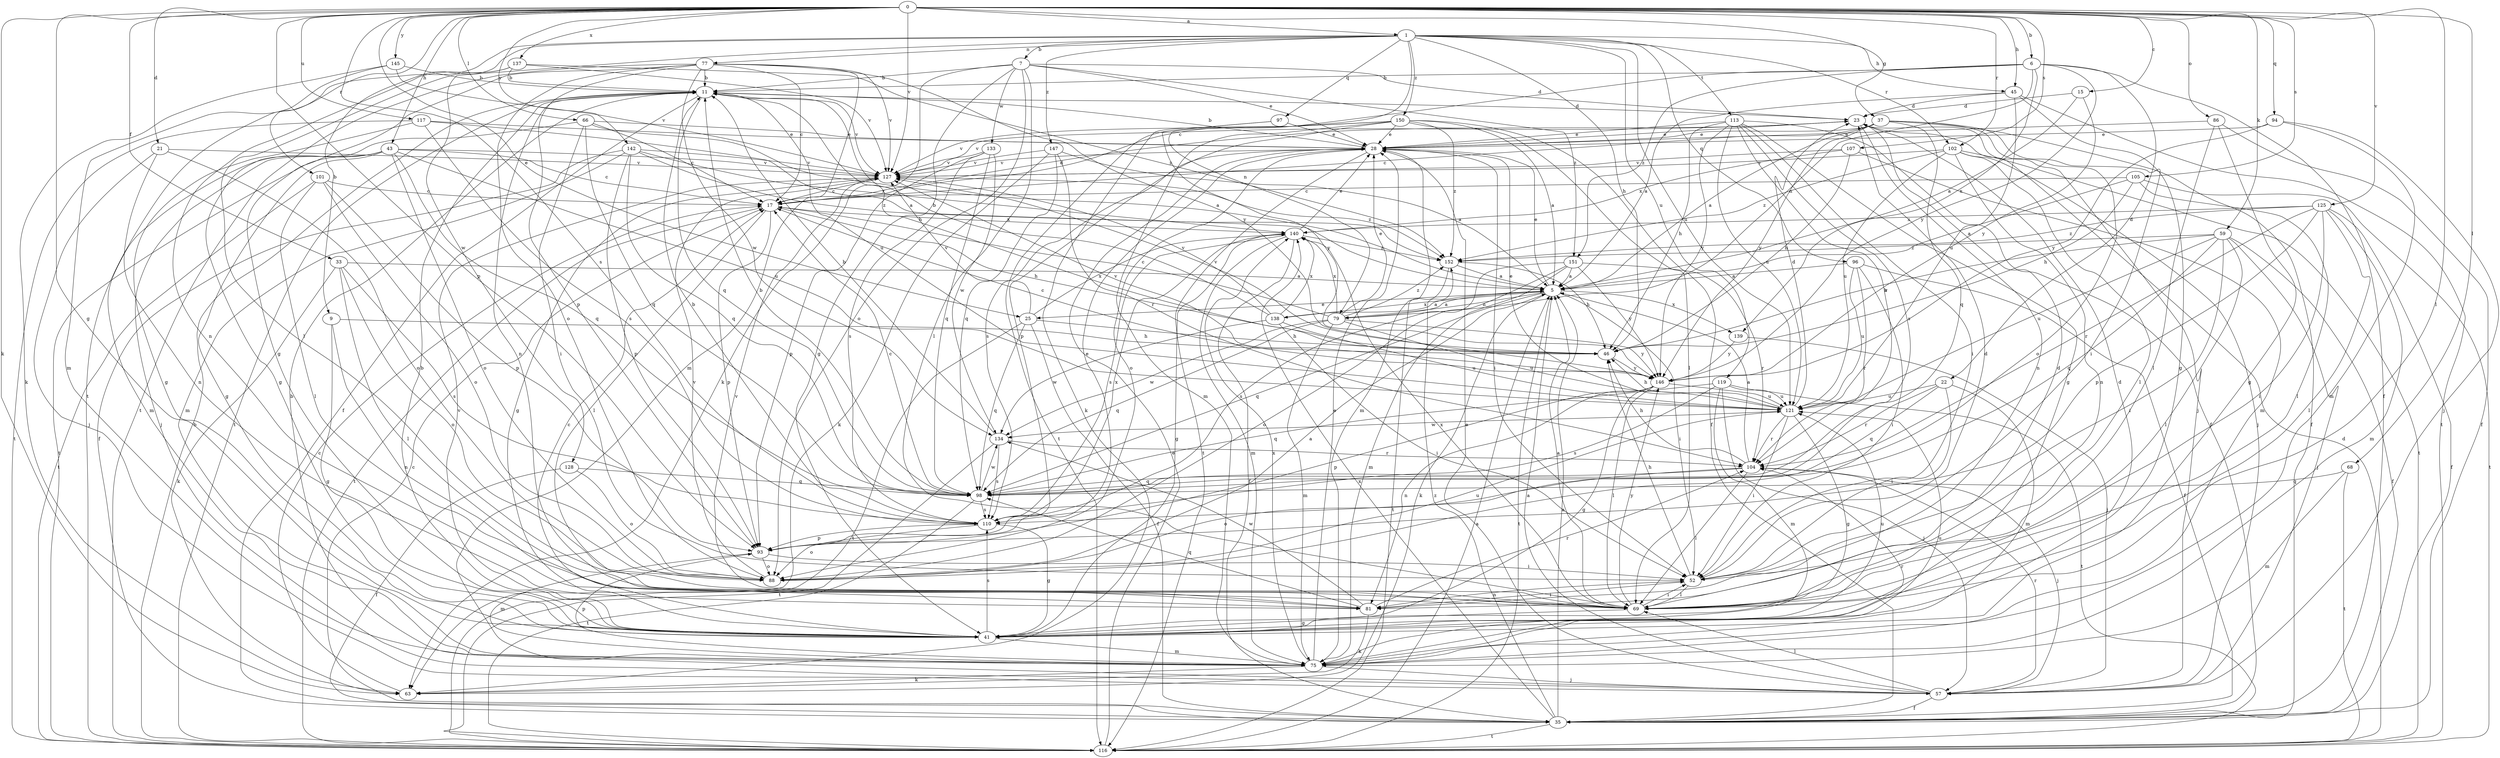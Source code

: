 strict digraph  {
0;
1;
5;
6;
7;
9;
11;
15;
17;
21;
22;
23;
25;
28;
33;
35;
37;
41;
43;
45;
46;
52;
57;
59;
63;
66;
68;
69;
75;
77;
79;
81;
86;
88;
93;
94;
96;
97;
98;
101;
102;
104;
105;
107;
110;
113;
116;
117;
119;
121;
125;
127;
128;
133;
134;
137;
138;
139;
140;
142;
145;
146;
147;
150;
151;
152;
0 -> 1  [label=a];
0 -> 6  [label=b];
0 -> 15  [label=c];
0 -> 21  [label=d];
0 -> 25  [label=e];
0 -> 33  [label=f];
0 -> 37  [label=g];
0 -> 41  [label=g];
0 -> 43  [label=h];
0 -> 45  [label=h];
0 -> 59  [label=k];
0 -> 63  [label=k];
0 -> 66  [label=l];
0 -> 68  [label=l];
0 -> 69  [label=l];
0 -> 86  [label=o];
0 -> 93  [label=p];
0 -> 94  [label=q];
0 -> 101  [label=r];
0 -> 102  [label=r];
0 -> 105  [label=s];
0 -> 107  [label=s];
0 -> 110  [label=s];
0 -> 117  [label=u];
0 -> 125  [label=v];
0 -> 127  [label=v];
0 -> 137  [label=x];
0 -> 142  [label=y];
0 -> 145  [label=y];
1 -> 7  [label=b];
1 -> 9  [label=b];
1 -> 45  [label=h];
1 -> 46  [label=h];
1 -> 77  [label=n];
1 -> 79  [label=n];
1 -> 96  [label=q];
1 -> 97  [label=q];
1 -> 102  [label=r];
1 -> 113  [label=t];
1 -> 116  [label=t];
1 -> 119  [label=u];
1 -> 121  [label=u];
1 -> 128  [label=w];
1 -> 147  [label=z];
1 -> 150  [label=z];
5 -> 25  [label=e];
5 -> 28  [label=e];
5 -> 52  [label=i];
5 -> 63  [label=k];
5 -> 79  [label=n];
5 -> 98  [label=q];
5 -> 116  [label=t];
5 -> 138  [label=x];
5 -> 139  [label=x];
6 -> 11  [label=b];
6 -> 17  [label=c];
6 -> 22  [label=d];
6 -> 35  [label=f];
6 -> 79  [label=n];
6 -> 139  [label=x];
6 -> 146  [label=y];
6 -> 151  [label=z];
7 -> 11  [label=b];
7 -> 23  [label=d];
7 -> 28  [label=e];
7 -> 41  [label=g];
7 -> 63  [label=k];
7 -> 69  [label=l];
7 -> 88  [label=o];
7 -> 133  [label=w];
7 -> 151  [label=z];
9 -> 41  [label=g];
9 -> 46  [label=h];
9 -> 81  [label=n];
11 -> 23  [label=d];
11 -> 35  [label=f];
11 -> 46  [label=h];
11 -> 81  [label=n];
11 -> 98  [label=q];
11 -> 116  [label=t];
11 -> 121  [label=u];
11 -> 127  [label=v];
15 -> 5  [label=a];
15 -> 23  [label=d];
15 -> 146  [label=y];
17 -> 23  [label=d];
17 -> 46  [label=h];
17 -> 69  [label=l];
17 -> 93  [label=p];
17 -> 116  [label=t];
17 -> 140  [label=x];
21 -> 57  [label=j];
21 -> 81  [label=n];
21 -> 88  [label=o];
21 -> 127  [label=v];
22 -> 52  [label=i];
22 -> 75  [label=m];
22 -> 98  [label=q];
22 -> 104  [label=r];
22 -> 121  [label=u];
23 -> 28  [label=e];
23 -> 57  [label=j];
23 -> 81  [label=n];
23 -> 127  [label=v];
25 -> 35  [label=f];
25 -> 46  [label=h];
25 -> 98  [label=q];
25 -> 116  [label=t];
25 -> 127  [label=v];
25 -> 140  [label=x];
28 -> 11  [label=b];
28 -> 52  [label=i];
28 -> 75  [label=m];
28 -> 88  [label=o];
28 -> 110  [label=s];
28 -> 116  [label=t];
28 -> 127  [label=v];
33 -> 5  [label=a];
33 -> 63  [label=k];
33 -> 69  [label=l];
33 -> 88  [label=o];
33 -> 110  [label=s];
35 -> 5  [label=a];
35 -> 17  [label=c];
35 -> 116  [label=t];
35 -> 140  [label=x];
35 -> 152  [label=z];
37 -> 5  [label=a];
37 -> 17  [label=c];
37 -> 28  [label=e];
37 -> 35  [label=f];
37 -> 52  [label=i];
37 -> 88  [label=o];
37 -> 98  [label=q];
37 -> 146  [label=y];
41 -> 11  [label=b];
41 -> 17  [label=c];
41 -> 23  [label=d];
41 -> 75  [label=m];
41 -> 110  [label=s];
41 -> 121  [label=u];
41 -> 127  [label=v];
43 -> 17  [label=c];
43 -> 41  [label=g];
43 -> 57  [label=j];
43 -> 75  [label=m];
43 -> 88  [label=o];
43 -> 98  [label=q];
43 -> 116  [label=t];
43 -> 121  [label=u];
43 -> 127  [label=v];
45 -> 5  [label=a];
45 -> 23  [label=d];
45 -> 41  [label=g];
45 -> 116  [label=t];
45 -> 121  [label=u];
46 -> 127  [label=v];
46 -> 146  [label=y];
52 -> 23  [label=d];
52 -> 46  [label=h];
52 -> 69  [label=l];
52 -> 81  [label=n];
57 -> 5  [label=a];
57 -> 11  [label=b];
57 -> 28  [label=e];
57 -> 35  [label=f];
57 -> 69  [label=l];
57 -> 104  [label=r];
59 -> 35  [label=f];
59 -> 46  [label=h];
59 -> 52  [label=i];
59 -> 57  [label=j];
59 -> 69  [label=l];
59 -> 98  [label=q];
59 -> 121  [label=u];
59 -> 152  [label=z];
63 -> 17  [label=c];
66 -> 5  [label=a];
66 -> 17  [label=c];
66 -> 28  [label=e];
66 -> 41  [label=g];
66 -> 52  [label=i];
66 -> 98  [label=q];
68 -> 75  [label=m];
68 -> 98  [label=q];
68 -> 116  [label=t];
69 -> 5  [label=a];
69 -> 23  [label=d];
69 -> 41  [label=g];
69 -> 52  [label=i];
69 -> 127  [label=v];
69 -> 140  [label=x];
69 -> 146  [label=y];
75 -> 28  [label=e];
75 -> 57  [label=j];
75 -> 63  [label=k];
75 -> 93  [label=p];
75 -> 104  [label=r];
75 -> 121  [label=u];
75 -> 140  [label=x];
77 -> 11  [label=b];
77 -> 17  [label=c];
77 -> 41  [label=g];
77 -> 75  [label=m];
77 -> 88  [label=o];
77 -> 93  [label=p];
77 -> 116  [label=t];
77 -> 127  [label=v];
77 -> 134  [label=w];
77 -> 146  [label=y];
79 -> 5  [label=a];
79 -> 17  [label=c];
79 -> 28  [label=e];
79 -> 75  [label=m];
79 -> 98  [label=q];
79 -> 121  [label=u];
79 -> 134  [label=w];
79 -> 140  [label=x];
79 -> 146  [label=y];
79 -> 152  [label=z];
81 -> 52  [label=i];
81 -> 63  [label=k];
81 -> 98  [label=q];
81 -> 104  [label=r];
81 -> 134  [label=w];
86 -> 28  [label=e];
86 -> 35  [label=f];
86 -> 41  [label=g];
86 -> 69  [label=l];
88 -> 5  [label=a];
88 -> 121  [label=u];
88 -> 127  [label=v];
93 -> 28  [label=e];
93 -> 52  [label=i];
93 -> 75  [label=m];
93 -> 88  [label=o];
94 -> 28  [label=e];
94 -> 57  [label=j];
94 -> 75  [label=m];
94 -> 146  [label=y];
96 -> 5  [label=a];
96 -> 35  [label=f];
96 -> 52  [label=i];
96 -> 104  [label=r];
96 -> 121  [label=u];
97 -> 28  [label=e];
97 -> 116  [label=t];
97 -> 146  [label=y];
98 -> 11  [label=b];
98 -> 17  [label=c];
98 -> 110  [label=s];
98 -> 116  [label=t];
98 -> 134  [label=w];
101 -> 17  [label=c];
101 -> 69  [label=l];
101 -> 88  [label=o];
101 -> 93  [label=p];
101 -> 116  [label=t];
102 -> 57  [label=j];
102 -> 69  [label=l];
102 -> 81  [label=n];
102 -> 116  [label=t];
102 -> 121  [label=u];
102 -> 127  [label=v];
102 -> 152  [label=z];
104 -> 5  [label=a];
104 -> 46  [label=h];
104 -> 57  [label=j];
104 -> 69  [label=l];
104 -> 88  [label=o];
104 -> 98  [label=q];
105 -> 5  [label=a];
105 -> 17  [label=c];
105 -> 46  [label=h];
105 -> 69  [label=l];
105 -> 116  [label=t];
107 -> 46  [label=h];
107 -> 75  [label=m];
107 -> 127  [label=v];
107 -> 140  [label=x];
110 -> 11  [label=b];
110 -> 41  [label=g];
110 -> 88  [label=o];
110 -> 93  [label=p];
110 -> 140  [label=x];
113 -> 28  [label=e];
113 -> 35  [label=f];
113 -> 41  [label=g];
113 -> 46  [label=h];
113 -> 52  [label=i];
113 -> 104  [label=r];
113 -> 110  [label=s];
113 -> 121  [label=u];
113 -> 146  [label=y];
116 -> 5  [label=a];
116 -> 11  [label=b];
116 -> 23  [label=d];
116 -> 28  [label=e];
117 -> 5  [label=a];
117 -> 28  [label=e];
117 -> 41  [label=g];
117 -> 110  [label=s];
117 -> 116  [label=t];
119 -> 57  [label=j];
119 -> 75  [label=m];
119 -> 98  [label=q];
119 -> 110  [label=s];
119 -> 116  [label=t];
119 -> 121  [label=u];
121 -> 23  [label=d];
121 -> 28  [label=e];
121 -> 41  [label=g];
121 -> 46  [label=h];
121 -> 52  [label=i];
121 -> 104  [label=r];
121 -> 134  [label=w];
125 -> 35  [label=f];
125 -> 52  [label=i];
125 -> 69  [label=l];
125 -> 75  [label=m];
125 -> 93  [label=p];
125 -> 104  [label=r];
125 -> 140  [label=x];
125 -> 152  [label=z];
127 -> 17  [label=c];
127 -> 41  [label=g];
127 -> 152  [label=z];
128 -> 35  [label=f];
128 -> 88  [label=o];
128 -> 98  [label=q];
133 -> 93  [label=p];
133 -> 98  [label=q];
133 -> 110  [label=s];
133 -> 127  [label=v];
133 -> 134  [label=w];
134 -> 11  [label=b];
134 -> 104  [label=r];
134 -> 110  [label=s];
134 -> 116  [label=t];
137 -> 11  [label=b];
137 -> 69  [label=l];
137 -> 81  [label=n];
137 -> 127  [label=v];
137 -> 152  [label=z];
138 -> 5  [label=a];
138 -> 11  [label=b];
138 -> 52  [label=i];
138 -> 121  [label=u];
138 -> 127  [label=v];
138 -> 134  [label=w];
138 -> 140  [label=x];
139 -> 57  [label=j];
139 -> 146  [label=y];
140 -> 28  [label=e];
140 -> 35  [label=f];
140 -> 41  [label=g];
140 -> 75  [label=m];
140 -> 110  [label=s];
140 -> 152  [label=z];
142 -> 35  [label=f];
142 -> 75  [label=m];
142 -> 93  [label=p];
142 -> 98  [label=q];
142 -> 127  [label=v];
142 -> 140  [label=x];
142 -> 152  [label=z];
145 -> 11  [label=b];
145 -> 63  [label=k];
145 -> 75  [label=m];
145 -> 127  [label=v];
146 -> 17  [label=c];
146 -> 41  [label=g];
146 -> 69  [label=l];
146 -> 81  [label=n];
146 -> 93  [label=p];
146 -> 121  [label=u];
146 -> 127  [label=v];
147 -> 5  [label=a];
147 -> 63  [label=k];
147 -> 98  [label=q];
147 -> 104  [label=r];
147 -> 127  [label=v];
150 -> 5  [label=a];
150 -> 28  [label=e];
150 -> 35  [label=f];
150 -> 63  [label=k];
150 -> 69  [label=l];
150 -> 75  [label=m];
150 -> 93  [label=p];
150 -> 127  [label=v];
150 -> 152  [label=z];
151 -> 5  [label=a];
151 -> 75  [label=m];
151 -> 88  [label=o];
151 -> 104  [label=r];
151 -> 110  [label=s];
151 -> 146  [label=y];
152 -> 5  [label=a];
152 -> 46  [label=h];
152 -> 116  [label=t];
}
